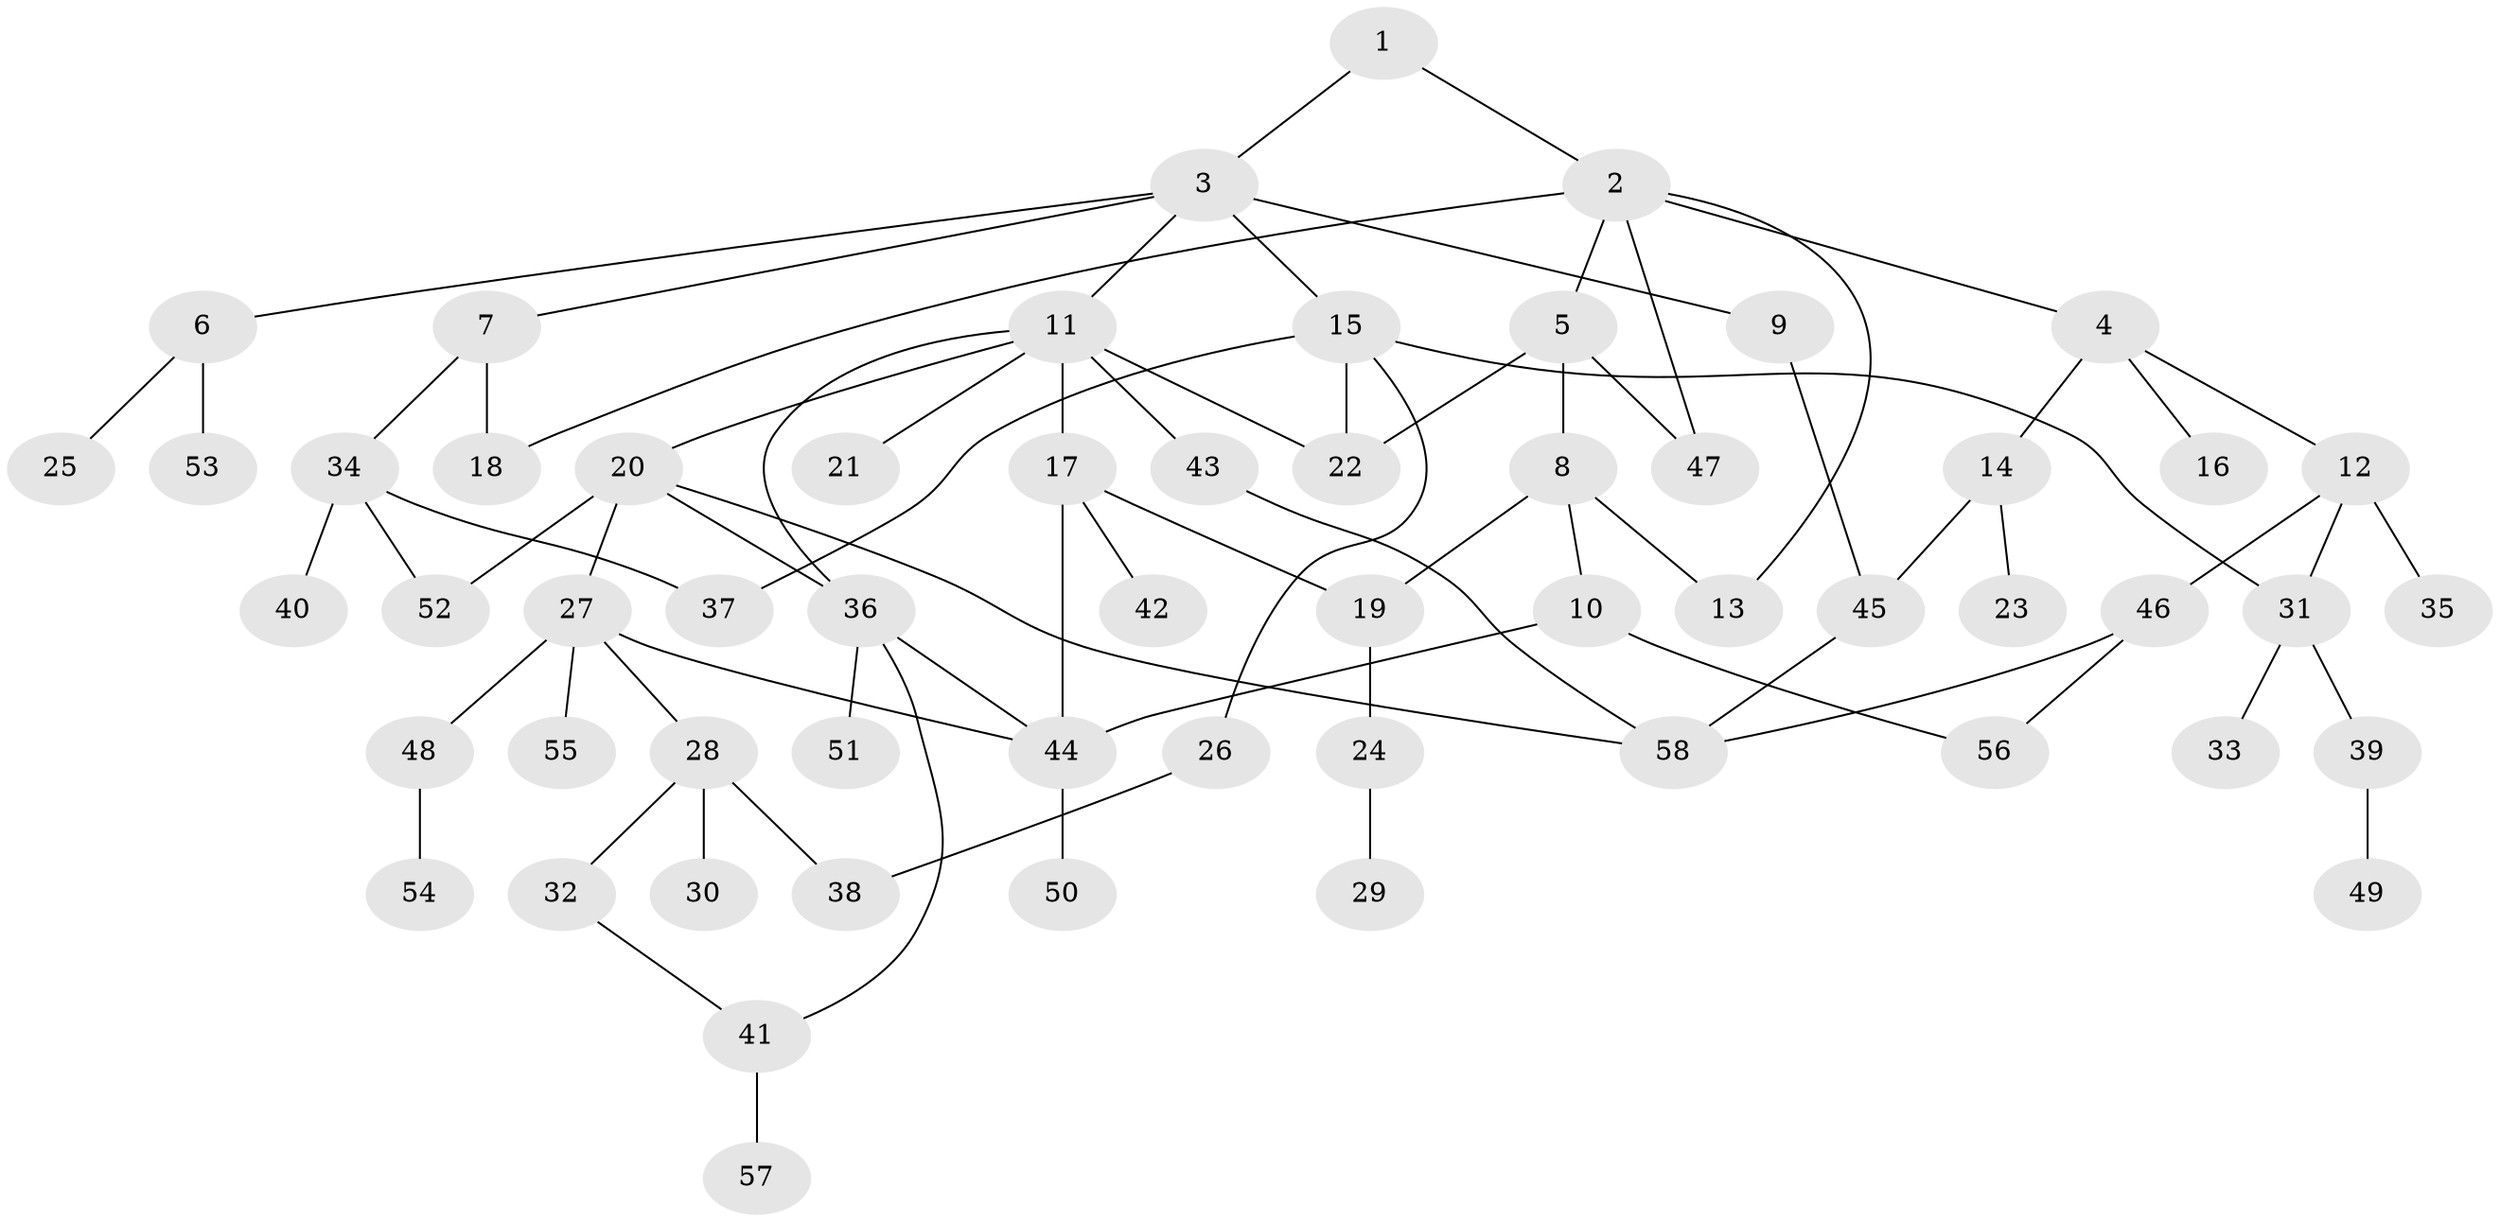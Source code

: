 // Generated by graph-tools (version 1.1) at 2025/42/03/09/25 04:42:24]
// undirected, 58 vertices, 77 edges
graph export_dot {
graph [start="1"]
  node [color=gray90,style=filled];
  1;
  2;
  3;
  4;
  5;
  6;
  7;
  8;
  9;
  10;
  11;
  12;
  13;
  14;
  15;
  16;
  17;
  18;
  19;
  20;
  21;
  22;
  23;
  24;
  25;
  26;
  27;
  28;
  29;
  30;
  31;
  32;
  33;
  34;
  35;
  36;
  37;
  38;
  39;
  40;
  41;
  42;
  43;
  44;
  45;
  46;
  47;
  48;
  49;
  50;
  51;
  52;
  53;
  54;
  55;
  56;
  57;
  58;
  1 -- 2;
  1 -- 3;
  2 -- 4;
  2 -- 5;
  2 -- 18;
  2 -- 13;
  2 -- 47;
  3 -- 6;
  3 -- 7;
  3 -- 9;
  3 -- 11;
  3 -- 15;
  4 -- 12;
  4 -- 14;
  4 -- 16;
  5 -- 8;
  5 -- 47;
  5 -- 22;
  6 -- 25;
  6 -- 53;
  7 -- 34;
  7 -- 18;
  8 -- 10;
  8 -- 13;
  8 -- 19;
  9 -- 45;
  10 -- 56;
  10 -- 44;
  11 -- 17;
  11 -- 20;
  11 -- 21;
  11 -- 22;
  11 -- 43;
  11 -- 36;
  12 -- 35;
  12 -- 46;
  12 -- 31;
  14 -- 23;
  14 -- 45;
  15 -- 26;
  15 -- 31;
  15 -- 22;
  15 -- 37;
  17 -- 19;
  17 -- 42;
  17 -- 44;
  19 -- 24;
  20 -- 27;
  20 -- 36;
  20 -- 58;
  20 -- 52;
  24 -- 29;
  26 -- 38;
  27 -- 28;
  27 -- 48;
  27 -- 55;
  27 -- 44;
  28 -- 30;
  28 -- 32;
  28 -- 38;
  31 -- 33;
  31 -- 39;
  32 -- 41;
  34 -- 37;
  34 -- 40;
  34 -- 52;
  36 -- 41;
  36 -- 44;
  36 -- 51;
  39 -- 49;
  41 -- 57;
  43 -- 58;
  44 -- 50;
  45 -- 58;
  46 -- 58;
  46 -- 56;
  48 -- 54;
}
